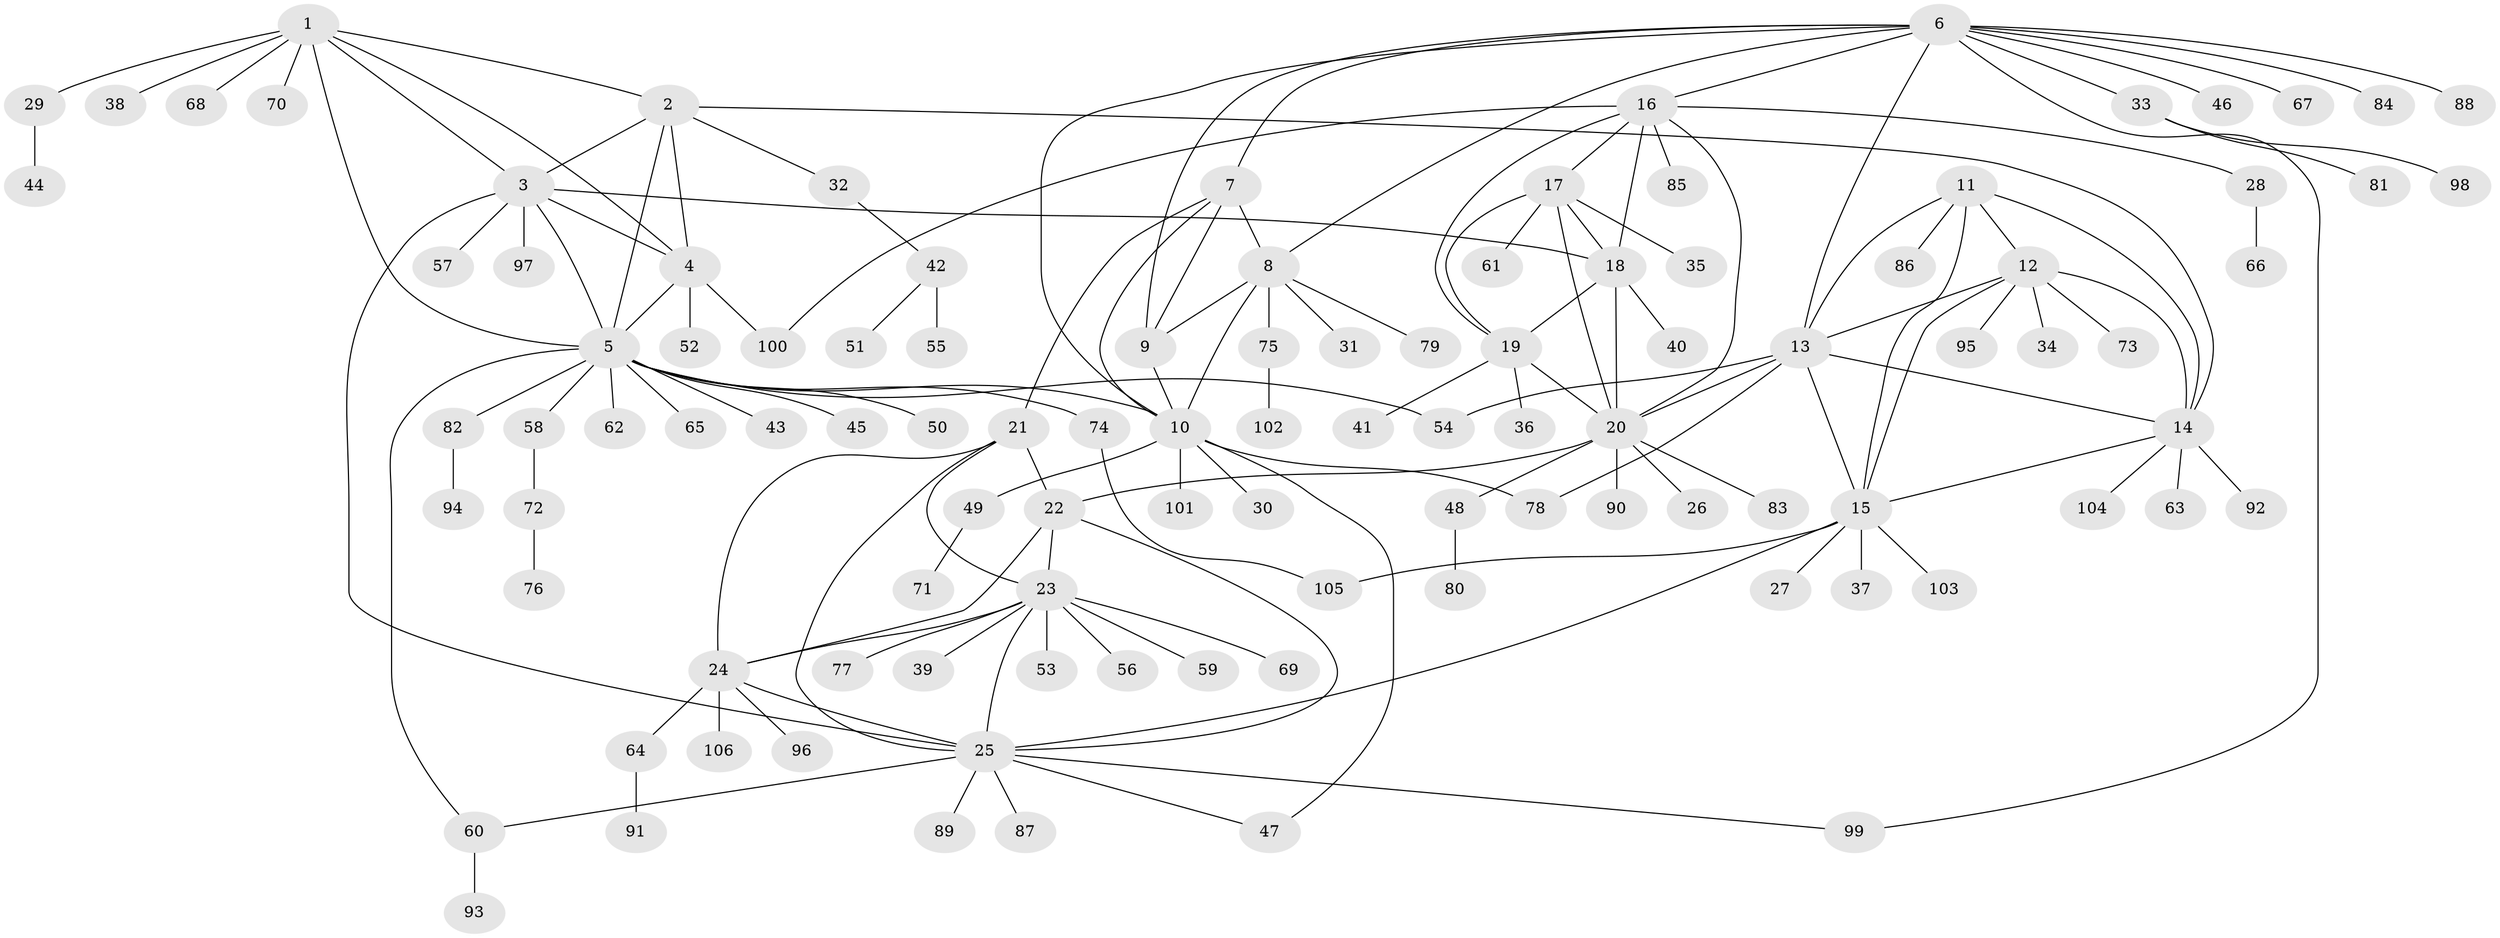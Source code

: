 // coarse degree distribution, {11: 0.0125, 5: 0.025, 4: 0.05, 14: 0.0125, 10: 0.0125, 7: 0.05, 3: 0.025, 9: 0.0375, 8: 0.0375, 1: 0.625, 2: 0.1125}
// Generated by graph-tools (version 1.1) at 2025/52/02/27/25 19:52:18]
// undirected, 106 vertices, 148 edges
graph export_dot {
graph [start="1"]
  node [color=gray90,style=filled];
  1;
  2;
  3;
  4;
  5;
  6;
  7;
  8;
  9;
  10;
  11;
  12;
  13;
  14;
  15;
  16;
  17;
  18;
  19;
  20;
  21;
  22;
  23;
  24;
  25;
  26;
  27;
  28;
  29;
  30;
  31;
  32;
  33;
  34;
  35;
  36;
  37;
  38;
  39;
  40;
  41;
  42;
  43;
  44;
  45;
  46;
  47;
  48;
  49;
  50;
  51;
  52;
  53;
  54;
  55;
  56;
  57;
  58;
  59;
  60;
  61;
  62;
  63;
  64;
  65;
  66;
  67;
  68;
  69;
  70;
  71;
  72;
  73;
  74;
  75;
  76;
  77;
  78;
  79;
  80;
  81;
  82;
  83;
  84;
  85;
  86;
  87;
  88;
  89;
  90;
  91;
  92;
  93;
  94;
  95;
  96;
  97;
  98;
  99;
  100;
  101;
  102;
  103;
  104;
  105;
  106;
  1 -- 2;
  1 -- 3;
  1 -- 4;
  1 -- 5;
  1 -- 29;
  1 -- 38;
  1 -- 68;
  1 -- 70;
  2 -- 3;
  2 -- 4;
  2 -- 5;
  2 -- 14;
  2 -- 32;
  3 -- 4;
  3 -- 5;
  3 -- 18;
  3 -- 25;
  3 -- 57;
  3 -- 97;
  4 -- 5;
  4 -- 52;
  4 -- 100;
  5 -- 10;
  5 -- 43;
  5 -- 45;
  5 -- 50;
  5 -- 54;
  5 -- 58;
  5 -- 60;
  5 -- 62;
  5 -- 65;
  5 -- 74;
  5 -- 82;
  6 -- 7;
  6 -- 8;
  6 -- 9;
  6 -- 10;
  6 -- 13;
  6 -- 16;
  6 -- 33;
  6 -- 46;
  6 -- 67;
  6 -- 84;
  6 -- 88;
  6 -- 99;
  7 -- 8;
  7 -- 9;
  7 -- 10;
  7 -- 21;
  8 -- 9;
  8 -- 10;
  8 -- 31;
  8 -- 75;
  8 -- 79;
  9 -- 10;
  10 -- 30;
  10 -- 47;
  10 -- 49;
  10 -- 78;
  10 -- 101;
  11 -- 12;
  11 -- 13;
  11 -- 14;
  11 -- 15;
  11 -- 86;
  12 -- 13;
  12 -- 14;
  12 -- 15;
  12 -- 34;
  12 -- 73;
  12 -- 95;
  13 -- 14;
  13 -- 15;
  13 -- 20;
  13 -- 54;
  13 -- 78;
  14 -- 15;
  14 -- 63;
  14 -- 92;
  14 -- 104;
  15 -- 25;
  15 -- 27;
  15 -- 37;
  15 -- 103;
  15 -- 105;
  16 -- 17;
  16 -- 18;
  16 -- 19;
  16 -- 20;
  16 -- 28;
  16 -- 85;
  16 -- 100;
  17 -- 18;
  17 -- 19;
  17 -- 20;
  17 -- 35;
  17 -- 61;
  18 -- 19;
  18 -- 20;
  18 -- 40;
  19 -- 20;
  19 -- 36;
  19 -- 41;
  20 -- 22;
  20 -- 26;
  20 -- 48;
  20 -- 83;
  20 -- 90;
  21 -- 22;
  21 -- 23;
  21 -- 24;
  21 -- 25;
  22 -- 23;
  22 -- 24;
  22 -- 25;
  23 -- 24;
  23 -- 25;
  23 -- 39;
  23 -- 53;
  23 -- 56;
  23 -- 59;
  23 -- 69;
  23 -- 77;
  24 -- 25;
  24 -- 64;
  24 -- 96;
  24 -- 106;
  25 -- 47;
  25 -- 60;
  25 -- 87;
  25 -- 89;
  25 -- 99;
  28 -- 66;
  29 -- 44;
  32 -- 42;
  33 -- 81;
  33 -- 98;
  42 -- 51;
  42 -- 55;
  48 -- 80;
  49 -- 71;
  58 -- 72;
  60 -- 93;
  64 -- 91;
  72 -- 76;
  74 -- 105;
  75 -- 102;
  82 -- 94;
}
